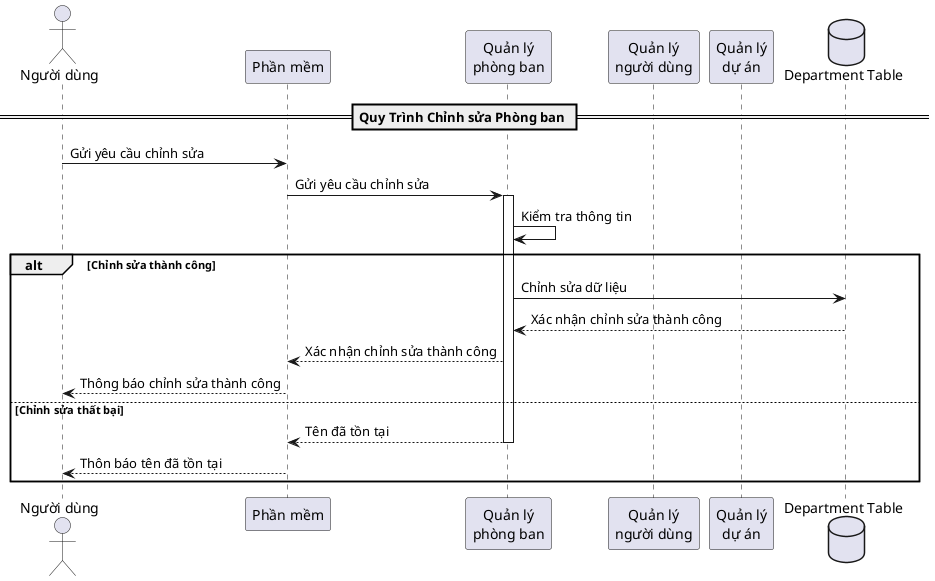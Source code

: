 @startuml
actor "Người dùng" as nd
participant "Phần mềm" as pm
participant "Quản lý\nphòng ban" as qlpb
participant "Quản lý\nngười dùng" as qlnd
participant "Quản lý\ndự án" as qlda
database "Department Table" as dbd

== Quy Trình Chỉnh sửa Phòng ban ==
nd -> pm : Gửi yêu cầu chỉnh sửa
pm -> qlpb : Gửi yêu cầu chỉnh sửa
activate qlpb
qlpb -> qlpb : Kiểm tra thông tin
alt Chỉnh sửa thành công
qlpb -> dbd : Chỉnh sửa dữ liệu
dbd --> qlpb : Xác nhận chỉnh sửa thành công
qlpb --> pm : Xác nhận chỉnh sửa thành công
pm --> nd : Thông báo chỉnh sửa thành công
else Chỉnh sửa thất bại
qlpb --> pm : Tên đã tồn tại
deactivate qlpb
pm --> nd : Thôn báo tên đã tồn tại
end
@enduml
